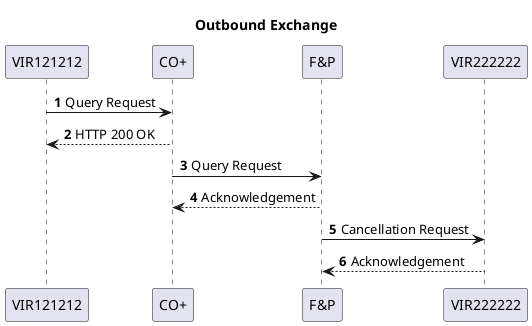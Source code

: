@startuml
'https://plantuml.com/sequence-diagram

title Outbound Exchange

autonumber
VIR121212 -> "CO+": Query Request
"CO+" --> VIR121212: HTTP 200 OK
"CO+" -> "F&P": Query Request
"F&P" --> "CO+": Acknowledgement
"F&P" -> VIR222222: Cancellation Request
VIR222222 --> "F&P": Acknowledgement
@enduml

